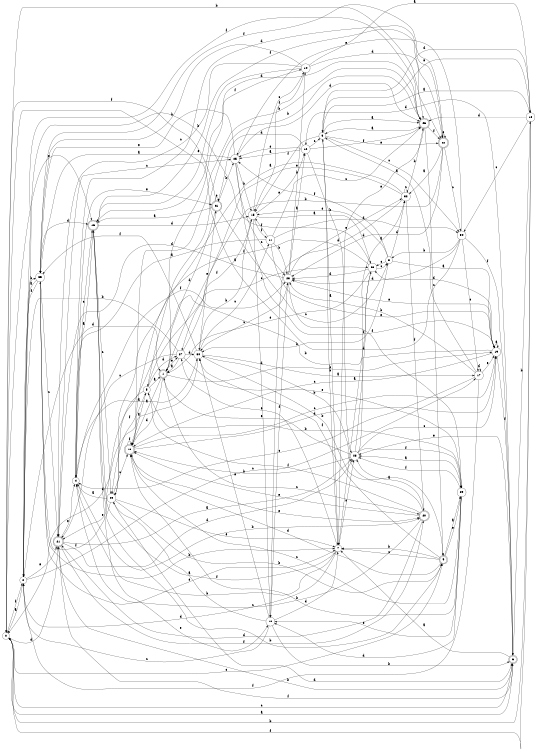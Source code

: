 digraph n29_4 {
__start0 [label="" shape="none"];

rankdir=LR;
size="8,5";

s0 [style="filled", color="black", fillcolor="white" shape="circle", label="0"];
s1 [style="rounded,filled", color="black", fillcolor="white" shape="doublecircle", label="1"];
s2 [style="filled", color="black", fillcolor="white" shape="circle", label="2"];
s3 [style="filled", color="black", fillcolor="white" shape="circle", label="3"];
s4 [style="filled", color="black", fillcolor="white" shape="circle", label="4"];
s5 [style="filled", color="black", fillcolor="white" shape="circle", label="5"];
s6 [style="rounded,filled", color="black", fillcolor="white" shape="doublecircle", label="6"];
s7 [style="filled", color="black", fillcolor="white" shape="circle", label="7"];
s8 [style="filled", color="black", fillcolor="white" shape="circle", label="8"];
s9 [style="rounded,filled", color="black", fillcolor="white" shape="doublecircle", label="9"];
s10 [style="filled", color="black", fillcolor="white" shape="circle", label="10"];
s11 [style="filled", color="black", fillcolor="white" shape="circle", label="11"];
s12 [style="filled", color="black", fillcolor="white" shape="circle", label="12"];
s13 [style="rounded,filled", color="black", fillcolor="white" shape="doublecircle", label="13"];
s14 [style="filled", color="black", fillcolor="white" shape="circle", label="14"];
s15 [style="filled", color="black", fillcolor="white" shape="circle", label="15"];
s16 [style="rounded,filled", color="black", fillcolor="white" shape="doublecircle", label="16"];
s17 [style="filled", color="black", fillcolor="white" shape="circle", label="17"];
s18 [style="filled", color="black", fillcolor="white" shape="circle", label="18"];
s19 [style="filled", color="black", fillcolor="white" shape="circle", label="19"];
s20 [style="rounded,filled", color="black", fillcolor="white" shape="doublecircle", label="20"];
s21 [style="rounded,filled", color="black", fillcolor="white" shape="doublecircle", label="21"];
s22 [style="rounded,filled", color="black", fillcolor="white" shape="doublecircle", label="22"];
s23 [style="filled", color="black", fillcolor="white" shape="circle", label="23"];
s24 [style="filled", color="black", fillcolor="white" shape="circle", label="24"];
s25 [style="filled", color="black", fillcolor="white" shape="circle", label="25"];
s26 [style="rounded,filled", color="black", fillcolor="white" shape="doublecircle", label="26"];
s27 [style="filled", color="black", fillcolor="white" shape="circle", label="27"];
s28 [style="filled", color="black", fillcolor="white" shape="circle", label="28"];
s29 [style="filled", color="black", fillcolor="white" shape="circle", label="29"];
s30 [style="filled", color="black", fillcolor="white" shape="circle", label="30"];
s31 [style="rounded,filled", color="black", fillcolor="white" shape="doublecircle", label="31"];
s32 [style="filled", color="black", fillcolor="white" shape="circle", label="32"];
s33 [style="filled", color="black", fillcolor="white" shape="circle", label="33"];
s34 [style="filled", color="black", fillcolor="white" shape="circle", label="34"];
s35 [style="filled", color="black", fillcolor="white" shape="circle", label="35"];
s0 -> s6 [label="a"];
s0 -> s26 [label="b"];
s0 -> s9 [label="c"];
s0 -> s21 [label="d"];
s0 -> s16 [label="e"];
s0 -> s2 [label="f"];
s1 -> s13 [label="a"];
s1 -> s19 [label="b"];
s1 -> s20 [label="c"];
s1 -> s13 [label="d"];
s1 -> s27 [label="e"];
s1 -> s14 [label="f"];
s2 -> s0 [label="a"];
s2 -> s35 [label="b"];
s2 -> s17 [label="c"];
s2 -> s1 [label="d"];
s2 -> s21 [label="e"];
s2 -> s26 [label="f"];
s3 -> s26 [label="a"];
s3 -> s7 [label="b"];
s3 -> s34 [label="c"];
s3 -> s18 [label="d"];
s3 -> s22 [label="e"];
s3 -> s15 [label="f"];
s4 -> s30 [label="a"];
s4 -> s20 [label="b"];
s4 -> s16 [label="c"];
s4 -> s22 [label="d"];
s4 -> s31 [label="e"];
s4 -> s23 [label="f"];
s5 -> s1 [label="a"];
s5 -> s29 [label="b"];
s5 -> s33 [label="c"];
s5 -> s27 [label="d"];
s5 -> s21 [label="e"];
s5 -> s24 [label="f"];
s6 -> s7 [label="a"];
s6 -> s18 [label="b"];
s6 -> s0 [label="c"];
s6 -> s12 [label="d"];
s6 -> s28 [label="e"];
s6 -> s21 [label="f"];
s7 -> s3 [label="a"];
s7 -> s4 [label="b"];
s7 -> s28 [label="c"];
s7 -> s2 [label="d"];
s7 -> s27 [label="e"];
s7 -> s16 [label="f"];
s8 -> s19 [label="a"];
s8 -> s30 [label="b"];
s8 -> s33 [label="c"];
s8 -> s32 [label="d"];
s8 -> s15 [label="e"];
s8 -> s25 [label="f"];
s9 -> s29 [label="a"];
s9 -> s7 [label="b"];
s9 -> s7 [label="c"];
s9 -> s13 [label="d"];
s9 -> s29 [label="e"];
s9 -> s30 [label="f"];
s10 -> s24 [label="a"];
s10 -> s6 [label="b"];
s10 -> s2 [label="c"];
s10 -> s7 [label="d"];
s10 -> s30 [label="e"];
s10 -> s23 [label="f"];
s11 -> s4 [label="a"];
s11 -> s23 [label="b"];
s11 -> s26 [label="c"];
s11 -> s34 [label="d"];
s11 -> s19 [label="e"];
s11 -> s15 [label="f"];
s12 -> s25 [label="a"];
s12 -> s28 [label="b"];
s12 -> s3 [label="c"];
s12 -> s31 [label="d"];
s12 -> s25 [label="e"];
s12 -> s26 [label="f"];
s13 -> s5 [label="a"];
s13 -> s26 [label="b"];
s13 -> s19 [label="c"];
s13 -> s19 [label="d"];
s13 -> s20 [label="e"];
s13 -> s13 [label="f"];
s14 -> s18 [label="a"];
s14 -> s35 [label="b"];
s14 -> s21 [label="c"];
s14 -> s22 [label="d"];
s14 -> s16 [label="e"];
s14 -> s15 [label="f"];
s15 -> s33 [label="a"];
s15 -> s30 [label="b"];
s15 -> s14 [label="c"];
s15 -> s10 [label="d"];
s15 -> s12 [label="e"];
s15 -> s11 [label="f"];
s16 -> s4 [label="a"];
s16 -> s9 [label="b"];
s16 -> s24 [label="c"];
s16 -> s15 [label="d"];
s16 -> s10 [label="e"];
s16 -> s22 [label="f"];
s17 -> s3 [label="a"];
s17 -> s23 [label="b"];
s17 -> s4 [label="c"];
s17 -> s17 [label="d"];
s17 -> s19 [label="e"];
s17 -> s2 [label="f"];
s18 -> s3 [label="a"];
s18 -> s0 [label="b"];
s18 -> s34 [label="c"];
s18 -> s26 [label="d"];
s18 -> s3 [label="e"];
s18 -> s0 [label="f"];
s19 -> s19 [label="a"];
s19 -> s24 [label="b"];
s19 -> s13 [label="c"];
s19 -> s33 [label="d"];
s19 -> s23 [label="e"];
s19 -> s6 [label="f"];
s20 -> s28 [label="a"];
s20 -> s30 [label="b"];
s20 -> s4 [label="c"];
s20 -> s21 [label="d"];
s20 -> s13 [label="e"];
s20 -> s5 [label="f"];
s21 -> s28 [label="a"];
s21 -> s6 [label="b"];
s21 -> s25 [label="c"];
s21 -> s28 [label="d"];
s21 -> s4 [label="e"];
s21 -> s20 [label="f"];
s22 -> s32 [label="a"];
s22 -> s1 [label="b"];
s22 -> s34 [label="c"];
s22 -> s23 [label="d"];
s22 -> s22 [label="e"];
s22 -> s35 [label="f"];
s23 -> s12 [label="a"];
s23 -> s14 [label="b"];
s23 -> s30 [label="c"];
s23 -> s21 [label="d"];
s23 -> s32 [label="e"];
s23 -> s29 [label="f"];
s24 -> s4 [label="a"];
s24 -> s9 [label="b"];
s24 -> s13 [label="c"];
s24 -> s6 [label="d"];
s24 -> s7 [label="e"];
s24 -> s35 [label="f"];
s25 -> s35 [label="a"];
s25 -> s15 [label="b"];
s25 -> s23 [label="c"];
s25 -> s26 [label="d"];
s25 -> s35 [label="e"];
s25 -> s19 [label="f"];
s26 -> s3 [label="a"];
s26 -> s5 [label="b"];
s26 -> s9 [label="c"];
s26 -> s16 [label="d"];
s26 -> s7 [label="e"];
s26 -> s22 [label="f"];
s27 -> s1 [label="a"];
s27 -> s2 [label="b"];
s27 -> s21 [label="c"];
s27 -> s30 [label="d"];
s27 -> s29 [label="e"];
s27 -> s15 [label="f"];
s28 -> s32 [label="a"];
s28 -> s13 [label="b"];
s28 -> s19 [label="c"];
s28 -> s33 [label="d"];
s28 -> s1 [label="e"];
s28 -> s29 [label="f"];
s29 -> s28 [label="a"];
s29 -> s13 [label="b"];
s29 -> s13 [label="c"];
s29 -> s10 [label="d"];
s29 -> s10 [label="e"];
s29 -> s28 [label="f"];
s30 -> s17 [label="a"];
s30 -> s9 [label="b"];
s30 -> s11 [label="c"];
s30 -> s0 [label="d"];
s30 -> s31 [label="e"];
s30 -> s35 [label="f"];
s31 -> s16 [label="a"];
s31 -> s25 [label="b"];
s31 -> s8 [label="c"];
s31 -> s1 [label="d"];
s31 -> s31 [label="e"];
s31 -> s0 [label="f"];
s32 -> s13 [label="a"];
s32 -> s26 [label="b"];
s32 -> s32 [label="c"];
s32 -> s10 [label="d"];
s32 -> s27 [label="e"];
s32 -> s20 [label="f"];
s33 -> s7 [label="a"];
s33 -> s2 [label="b"];
s33 -> s8 [label="c"];
s33 -> s23 [label="d"];
s33 -> s1 [label="e"];
s33 -> s24 [label="f"];
s34 -> s0 [label="a"];
s34 -> s8 [label="b"];
s34 -> s17 [label="c"];
s34 -> s23 [label="d"];
s34 -> s25 [label="e"];
s34 -> s6 [label="f"];
s35 -> s2 [label="a"];
s35 -> s7 [label="b"];
s35 -> s21 [label="c"];
s35 -> s16 [label="d"];
s35 -> s7 [label="e"];
s35 -> s2 [label="f"];

}